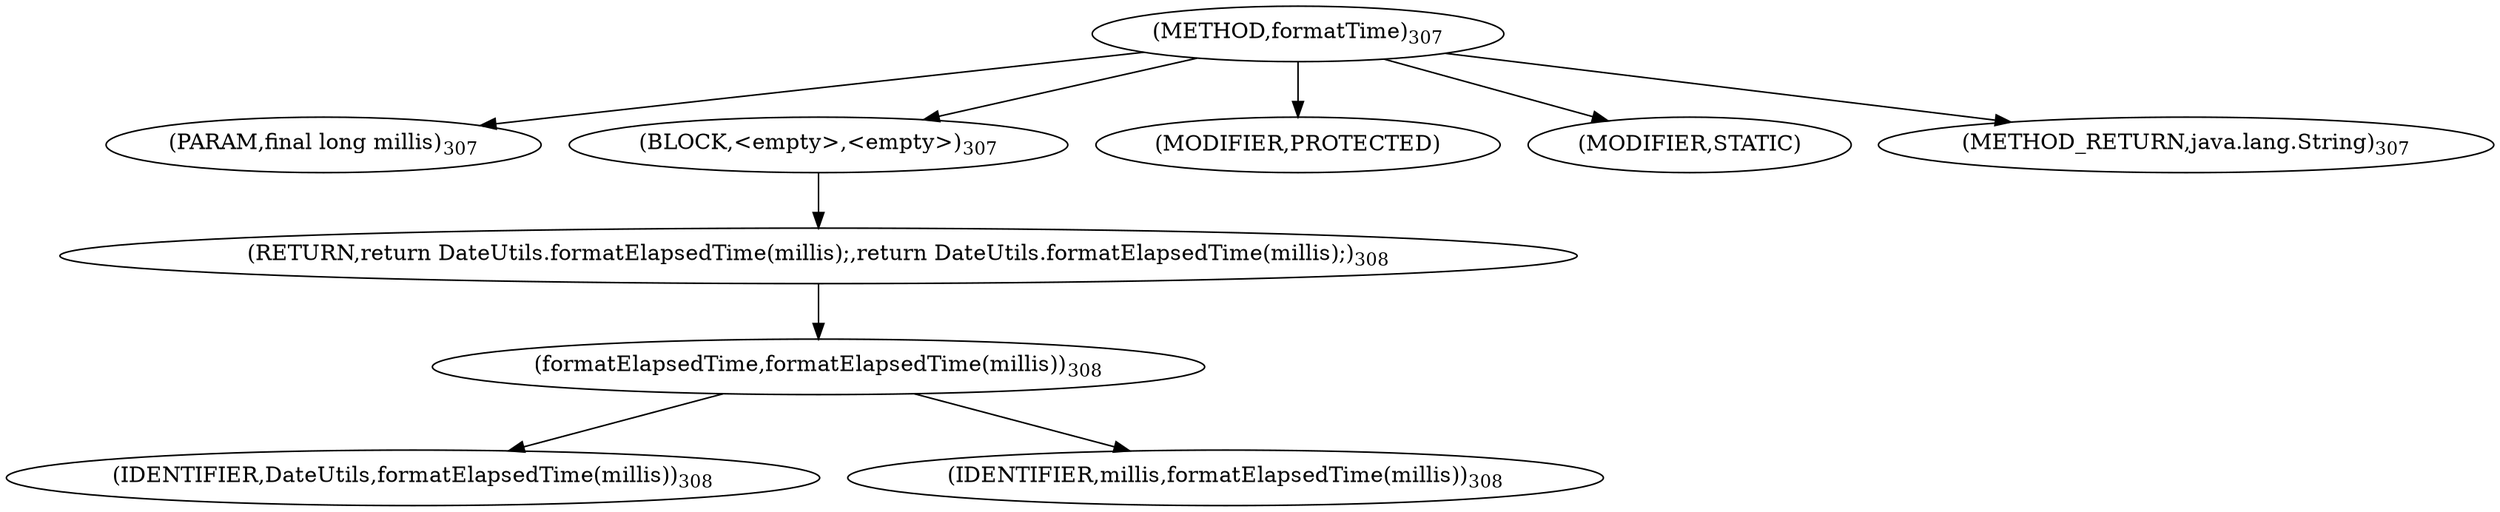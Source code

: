 digraph "formatTime" {  
"529" [label = <(METHOD,formatTime)<SUB>307</SUB>> ]
"530" [label = <(PARAM,final long millis)<SUB>307</SUB>> ]
"531" [label = <(BLOCK,&lt;empty&gt;,&lt;empty&gt;)<SUB>307</SUB>> ]
"532" [label = <(RETURN,return DateUtils.formatElapsedTime(millis);,return DateUtils.formatElapsedTime(millis);)<SUB>308</SUB>> ]
"533" [label = <(formatElapsedTime,formatElapsedTime(millis))<SUB>308</SUB>> ]
"534" [label = <(IDENTIFIER,DateUtils,formatElapsedTime(millis))<SUB>308</SUB>> ]
"535" [label = <(IDENTIFIER,millis,formatElapsedTime(millis))<SUB>308</SUB>> ]
"536" [label = <(MODIFIER,PROTECTED)> ]
"537" [label = <(MODIFIER,STATIC)> ]
"538" [label = <(METHOD_RETURN,java.lang.String)<SUB>307</SUB>> ]
  "529" -> "530" 
  "529" -> "531" 
  "529" -> "536" 
  "529" -> "537" 
  "529" -> "538" 
  "531" -> "532" 
  "532" -> "533" 
  "533" -> "534" 
  "533" -> "535" 
}
